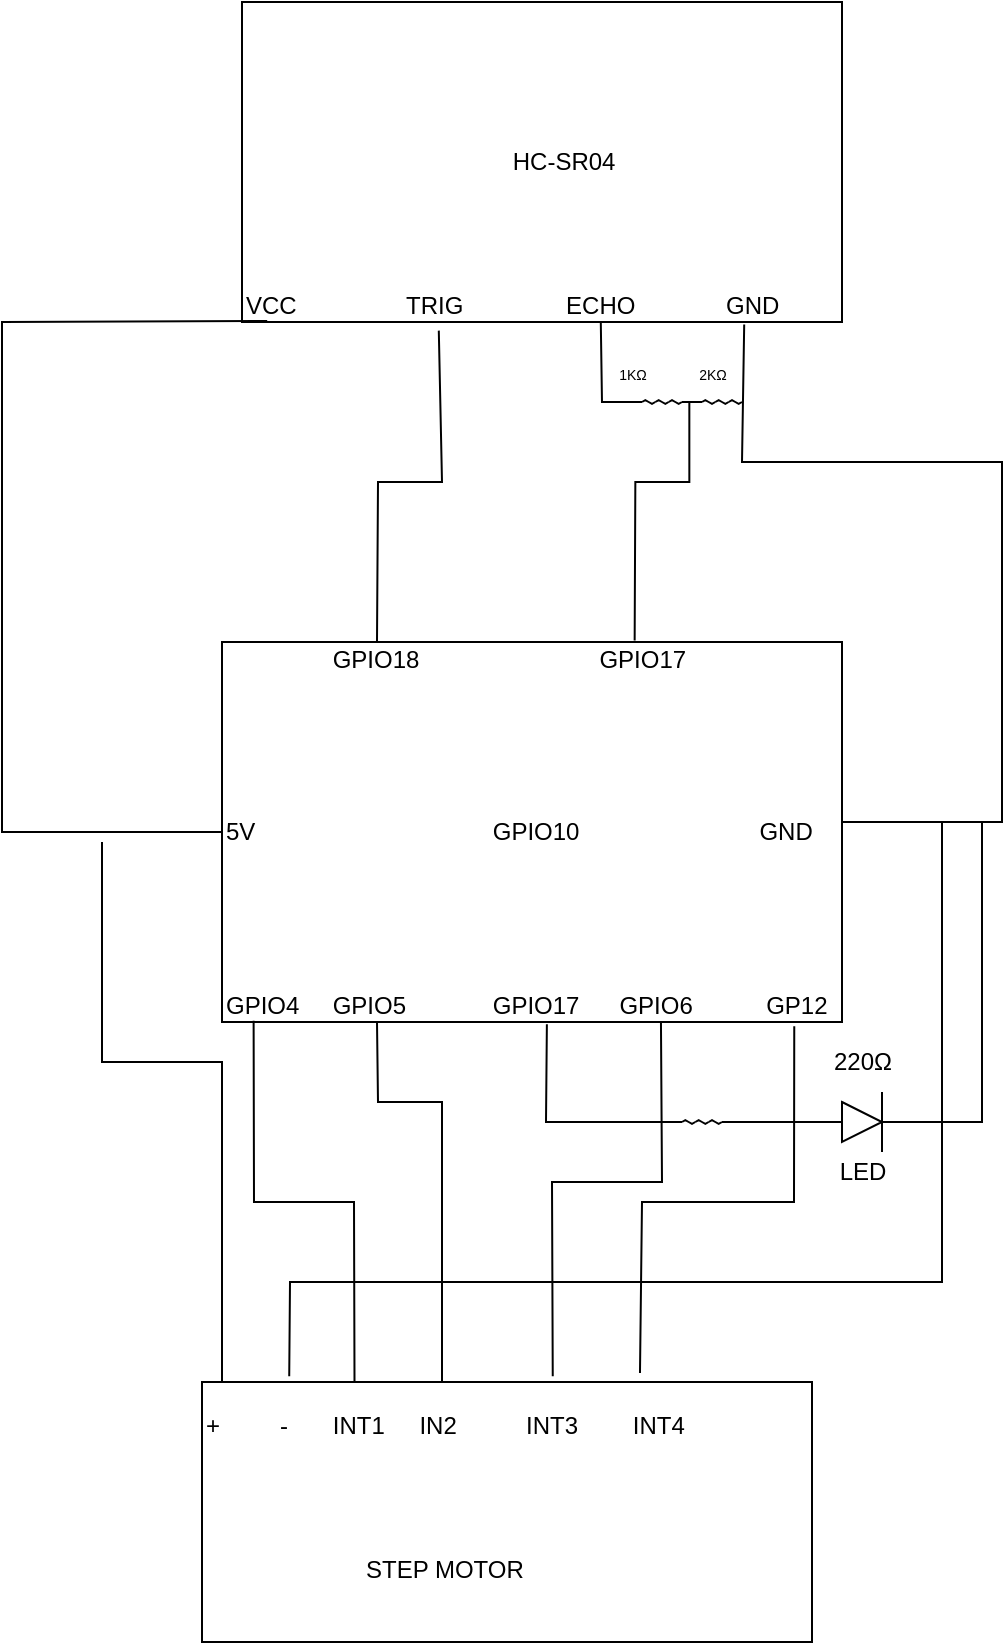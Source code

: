 <mxfile version="21.5.2" type="device">
  <diagram name="Page-1" id="HR97a0r6DX2Q4GomT__x">
    <mxGraphModel dx="1086" dy="577" grid="1" gridSize="10" guides="1" tooltips="1" connect="1" arrows="1" fold="1" page="1" pageScale="1" pageWidth="850" pageHeight="1100" math="0" shadow="0">
      <root>
        <mxCell id="0" />
        <mxCell id="1" parent="0" />
        <mxCell id="ev84bSYayLl21wjOV6-V-1" value="&lt;span style=&quot;white-space: pre;&quot;&gt;&#x9;&lt;/span&gt;&lt;span style=&quot;white-space: pre;&quot;&gt;&#x9;&lt;/span&gt;GPIO18&lt;span style=&quot;white-space: pre;&quot;&gt;&#x9;&lt;/span&gt;&lt;span style=&quot;white-space: pre;&quot;&gt;&#x9;&lt;/span&gt;&lt;span style=&quot;white-space: pre;&quot;&gt;&#x9;&lt;/span&gt;&lt;span style=&quot;white-space: pre;&quot;&gt;&#x9;&lt;/span&gt;GPIO17&lt;br&gt;&lt;br&gt;&lt;br&gt;&lt;br&gt;&lt;br&gt;&lt;br&gt;5V&lt;span style=&quot;white-space: pre;&quot;&gt;&#x9;&lt;/span&gt;&lt;span style=&quot;white-space: pre;&quot;&gt;&#x9;&lt;/span&gt;&lt;span style=&quot;white-space: pre;&quot;&gt;&#x9;&lt;/span&gt;&lt;span style=&quot;white-space: pre;&quot;&gt;&#x9;&lt;/span&gt;&lt;span style=&quot;white-space: pre;&quot;&gt;&#x9;&lt;/span&gt;GPIO10&lt;span style=&quot;white-space: pre;&quot;&gt;&#x9;&lt;/span&gt;&lt;span style=&quot;white-space: pre;&quot;&gt;&#x9;&lt;/span&gt;&lt;span style=&quot;white-space: pre;&quot;&gt;&#x9;&lt;/span&gt;&lt;span style=&quot;white-space: pre;&quot;&gt;&#x9;&lt;/span&gt;GND&lt;br&gt;&lt;br&gt;&lt;br&gt;&lt;br&gt;&lt;br&gt;&lt;br&gt;GPIO4&lt;span style=&quot;white-space: pre;&quot;&gt;&#x9;&lt;/span&gt;GPIO5&lt;span style=&quot;white-space: pre;&quot;&gt;&#x9;&lt;span style=&quot;white-space: pre;&quot;&gt;&#x9;&lt;/span&gt;&lt;/span&gt;GPIO17&lt;span style=&quot;white-space: pre;&quot;&gt;&#x9;&amp;nbsp;&lt;/span&gt;&amp;nbsp;&amp;nbsp;GPIO6&lt;span style=&quot;white-space: pre;&quot;&gt;&lt;span style=&quot;white-space: pre;&quot;&gt;&#x9;&lt;/span&gt;         &lt;/span&gt;GP12&lt;span style=&quot;white-space: pre;&quot;&gt;&#x9;&lt;/span&gt;&lt;br&gt;&lt;div style=&quot;text-align: center;&quot;&gt;&lt;/div&gt;" style="rounded=0;whiteSpace=wrap;html=1;align=left;" vertex="1" parent="1">
          <mxGeometry x="240" y="340" width="310" height="190" as="geometry" />
        </mxCell>
        <mxCell id="ev84bSYayLl21wjOV6-V-6" value="&lt;br&gt;&lt;br&gt;&lt;br&gt;&lt;br&gt;&lt;br&gt;&lt;span style=&quot;white-space: pre;&quot;&gt;&#x9;&lt;/span&gt;&lt;span style=&quot;white-space: pre;&quot;&gt;&#x9;&lt;/span&gt;&lt;span style=&quot;white-space: pre;&quot;&gt;&#x9;&lt;/span&gt;&lt;span style=&quot;white-space: pre;&quot;&gt;&#x9;&lt;/span&gt;&lt;span style=&quot;white-space: pre;&quot;&gt;&#x9;&lt;/span&gt;HC-SR04&lt;br&gt;&lt;br&gt;&lt;br&gt;&lt;br&gt;&lt;br&gt;VCC&lt;span style=&quot;white-space: pre;&quot;&gt;&#x9;&lt;/span&gt;&lt;span style=&quot;white-space: pre;&quot;&gt;&#x9;&lt;/span&gt;TRIG&lt;span style=&quot;white-space: pre;&quot;&gt;&#x9;&lt;/span&gt;&lt;span style=&quot;white-space: pre;&quot;&gt;&#x9;&lt;/span&gt;ECHO&lt;span style=&quot;white-space: pre;&quot;&gt;&#x9;&lt;/span&gt;&lt;span style=&quot;white-space: pre;&quot;&gt;&#x9;&lt;/span&gt;GND" style="rounded=0;whiteSpace=wrap;html=1;align=left;" vertex="1" parent="1">
          <mxGeometry x="250" y="20" width="300" height="160" as="geometry" />
        </mxCell>
        <mxCell id="ev84bSYayLl21wjOV6-V-7" value="&lt;span style=&quot;background-color: initial;&quot;&gt;+&amp;nbsp; &amp;nbsp; &amp;nbsp; &amp;nbsp; &amp;nbsp;-&lt;/span&gt;&lt;span style=&quot;background-color: initial; white-space: pre;&quot;&gt;&#x9;&lt;/span&gt;&lt;span style=&quot;background-color: initial;&quot;&gt;&amp;nbsp; &amp;nbsp;&lt;/span&gt;&lt;span style=&quot;background-color: initial;&quot;&gt;INT1&lt;/span&gt;&lt;span style=&quot;background-color: initial; white-space: pre;&quot;&gt;&#x9;&lt;/span&gt;&lt;span style=&quot;background-color: initial;&quot;&gt;IN2&lt;/span&gt;&lt;span style=&quot;background-color: initial; white-space: pre;&quot;&gt;&#x9;&lt;/span&gt;&lt;span style=&quot;background-color: initial; white-space: pre;&quot;&gt;&#x9;&lt;/span&gt;&lt;span style=&quot;background-color: initial;&quot;&gt;INT3&lt;/span&gt;&lt;span style=&quot;background-color: initial; white-space: pre;&quot;&gt;&#x9;&lt;/span&gt;&lt;span style=&quot;background-color: initial;&quot;&gt;INT4&lt;/span&gt;&lt;br&gt;&lt;br&gt;&lt;br&gt;&lt;br&gt;&lt;br&gt;&lt;span style=&quot;white-space: pre;&quot;&gt;&#x9;&lt;/span&gt;&lt;span style=&quot;white-space: pre;&quot;&gt;&#x9;&lt;/span&gt;&lt;span style=&quot;white-space: pre;&quot;&gt;&#x9;&lt;/span&gt;STEP MOTOR&lt;br&gt;&lt;br&gt;" style="rounded=0;whiteSpace=wrap;html=1;align=left;" vertex="1" parent="1">
          <mxGeometry x="230" y="710" width="305" height="130" as="geometry" />
        </mxCell>
        <mxCell id="ev84bSYayLl21wjOV6-V-8" value="" style="endArrow=none;html=1;rounded=0;entryX=0;entryY=0.5;entryDx=0;entryDy=0;exitX=0.042;exitY=0.997;exitDx=0;exitDy=0;exitPerimeter=0;" edge="1" parent="1" source="ev84bSYayLl21wjOV6-V-6" target="ev84bSYayLl21wjOV6-V-1">
          <mxGeometry width="50" height="50" relative="1" as="geometry">
            <mxPoint x="190" y="430" as="sourcePoint" />
            <mxPoint x="230" y="450" as="targetPoint" />
            <Array as="points">
              <mxPoint x="130" y="180" />
              <mxPoint x="130" y="280" />
              <mxPoint x="130" y="435" />
            </Array>
          </mxGeometry>
        </mxCell>
        <mxCell id="ev84bSYayLl21wjOV6-V-9" value="" style="endArrow=none;html=1;rounded=0;entryX=0.328;entryY=1.027;entryDx=0;entryDy=0;entryPerimeter=0;exitX=0.25;exitY=0;exitDx=0;exitDy=0;" edge="1" parent="1" source="ev84bSYayLl21wjOV6-V-1" target="ev84bSYayLl21wjOV6-V-6">
          <mxGeometry width="50" height="50" relative="1" as="geometry">
            <mxPoint x="250" y="440" as="sourcePoint" />
            <mxPoint x="300" y="390" as="targetPoint" />
            <Array as="points">
              <mxPoint x="318" y="260" />
              <mxPoint x="350" y="260" />
            </Array>
          </mxGeometry>
        </mxCell>
        <mxCell id="ev84bSYayLl21wjOV6-V-15" value="" style="group" vertex="1" connectable="0" parent="1">
          <mxGeometry x="450" y="220" width="20" as="geometry" />
        </mxCell>
        <mxCell id="ev84bSYayLl21wjOV6-V-12" value="" style="edgeStyle=isometricEdgeStyle;endArrow=none;html=1;rounded=0;elbow=horizontal;" edge="1" parent="ev84bSYayLl21wjOV6-V-15">
          <mxGeometry width="50" height="100" relative="1" as="geometry">
            <mxPoint x="6.667" as="sourcePoint" />
            <mxPoint x="13.333" as="targetPoint" />
          </mxGeometry>
        </mxCell>
        <mxCell id="ev84bSYayLl21wjOV6-V-13" value="" style="edgeStyle=isometricEdgeStyle;endArrow=none;html=1;rounded=0;elbow=horizontal;" edge="1" parent="ev84bSYayLl21wjOV6-V-15">
          <mxGeometry width="50" height="100" relative="1" as="geometry">
            <mxPoint x="13.333" as="sourcePoint" />
            <mxPoint x="20" as="targetPoint" />
          </mxGeometry>
        </mxCell>
        <mxCell id="ev84bSYayLl21wjOV6-V-14" value="" style="edgeStyle=isometricEdgeStyle;endArrow=none;html=1;rounded=0;elbow=horizontal;" edge="1" parent="ev84bSYayLl21wjOV6-V-15">
          <mxGeometry width="50" height="100" relative="1" as="geometry">
            <mxPoint as="sourcePoint" />
            <mxPoint x="6.667" as="targetPoint" />
          </mxGeometry>
        </mxCell>
        <mxCell id="ev84bSYayLl21wjOV6-V-17" value="" style="endArrow=none;html=1;rounded=0;entryX=0.598;entryY=1.002;entryDx=0;entryDy=0;entryPerimeter=0;" edge="1" parent="1" target="ev84bSYayLl21wjOV6-V-6">
          <mxGeometry width="50" height="50" relative="1" as="geometry">
            <mxPoint x="450" y="220" as="sourcePoint" />
            <mxPoint x="470" y="210" as="targetPoint" />
            <Array as="points">
              <mxPoint x="430" y="220" />
            </Array>
          </mxGeometry>
        </mxCell>
        <mxCell id="ev84bSYayLl21wjOV6-V-18" value="" style="endArrow=none;html=1;rounded=0;" edge="1" parent="1">
          <mxGeometry width="50" height="50" relative="1" as="geometry">
            <mxPoint x="480" y="220" as="sourcePoint" />
            <mxPoint x="470" y="220" as="targetPoint" />
          </mxGeometry>
        </mxCell>
        <mxCell id="ev84bSYayLl21wjOV6-V-23" value="" style="group" vertex="1" connectable="0" parent="1">
          <mxGeometry x="480" y="220" width="20" as="geometry" />
        </mxCell>
        <mxCell id="ev84bSYayLl21wjOV6-V-24" value="" style="edgeStyle=isometricEdgeStyle;endArrow=none;html=1;rounded=0;elbow=horizontal;" edge="1" parent="ev84bSYayLl21wjOV6-V-23">
          <mxGeometry width="50" height="100" relative="1" as="geometry">
            <mxPoint x="6.667" as="sourcePoint" />
            <mxPoint x="13.333" as="targetPoint" />
          </mxGeometry>
        </mxCell>
        <mxCell id="ev84bSYayLl21wjOV6-V-25" value="" style="edgeStyle=isometricEdgeStyle;endArrow=none;html=1;rounded=0;elbow=horizontal;" edge="1" parent="ev84bSYayLl21wjOV6-V-23">
          <mxGeometry width="50" height="100" relative="1" as="geometry">
            <mxPoint x="13.333" as="sourcePoint" />
            <mxPoint x="20" as="targetPoint" />
          </mxGeometry>
        </mxCell>
        <mxCell id="ev84bSYayLl21wjOV6-V-26" value="" style="edgeStyle=isometricEdgeStyle;endArrow=none;html=1;rounded=0;elbow=horizontal;" edge="1" parent="ev84bSYayLl21wjOV6-V-23">
          <mxGeometry width="50" height="100" relative="1" as="geometry">
            <mxPoint as="sourcePoint" />
            <mxPoint x="6.667" as="targetPoint" />
          </mxGeometry>
        </mxCell>
        <mxCell id="ev84bSYayLl21wjOV6-V-27" value="" style="endArrow=none;html=1;rounded=0;exitX=0.686;exitY=-0.004;exitDx=0;exitDy=0;exitPerimeter=0;" edge="1" parent="1">
          <mxGeometry width="50" height="50" relative="1" as="geometry">
            <mxPoint x="446.33" y="339.24" as="sourcePoint" />
            <mxPoint x="473.67" y="220" as="targetPoint" />
            <Array as="points">
              <mxPoint x="446.67" y="260" />
              <mxPoint x="473.67" y="260" />
            </Array>
          </mxGeometry>
        </mxCell>
        <mxCell id="ev84bSYayLl21wjOV6-V-28" value="" style="endArrow=none;html=1;rounded=0;entryX=0.837;entryY=1.008;entryDx=0;entryDy=0;entryPerimeter=0;exitX=1;exitY=0.474;exitDx=0;exitDy=0;exitPerimeter=0;" edge="1" parent="1" source="ev84bSYayLl21wjOV6-V-1" target="ev84bSYayLl21wjOV6-V-6">
          <mxGeometry width="50" height="50" relative="1" as="geometry">
            <mxPoint x="410" y="340" as="sourcePoint" />
            <mxPoint x="460" y="290" as="targetPoint" />
            <Array as="points">
              <mxPoint x="630" y="430" />
              <mxPoint x="630" y="250" />
              <mxPoint x="500" y="250" />
            </Array>
          </mxGeometry>
        </mxCell>
        <mxCell id="ev84bSYayLl21wjOV6-V-30" value="" style="endArrow=none;html=1;rounded=0;exitX=0;exitY=0;exitDx=0;exitDy=0;" edge="1" parent="1">
          <mxGeometry width="50" height="50" relative="1" as="geometry">
            <mxPoint x="240" y="710" as="sourcePoint" />
            <mxPoint x="180" y="440" as="targetPoint" />
            <Array as="points">
              <mxPoint x="240" y="550" />
              <mxPoint x="180" y="550" />
            </Array>
          </mxGeometry>
        </mxCell>
        <mxCell id="ev84bSYayLl21wjOV6-V-31" value="" style="endArrow=none;html=1;rounded=0;exitX=0.143;exitY=-0.022;exitDx=0;exitDy=0;exitPerimeter=0;" edge="1" parent="1" source="ev84bSYayLl21wjOV6-V-7">
          <mxGeometry width="50" height="50" relative="1" as="geometry">
            <mxPoint x="350" y="660" as="sourcePoint" />
            <mxPoint x="600" y="430" as="targetPoint" />
            <Array as="points">
              <mxPoint x="274" y="660" />
              <mxPoint x="600" y="660" />
            </Array>
          </mxGeometry>
        </mxCell>
        <mxCell id="ev84bSYayLl21wjOV6-V-32" value="" style="endArrow=none;html=1;rounded=0;entryX=0.051;entryY=0.997;entryDx=0;entryDy=0;entryPerimeter=0;exitX=0.25;exitY=0;exitDx=0;exitDy=0;" edge="1" parent="1" source="ev84bSYayLl21wjOV6-V-7" target="ev84bSYayLl21wjOV6-V-1">
          <mxGeometry width="50" height="50" relative="1" as="geometry">
            <mxPoint x="350" y="660" as="sourcePoint" />
            <mxPoint x="400" y="610" as="targetPoint" />
            <Array as="points">
              <mxPoint x="306" y="620" />
              <mxPoint x="256" y="620" />
            </Array>
          </mxGeometry>
        </mxCell>
        <mxCell id="ev84bSYayLl21wjOV6-V-33" value="" style="endArrow=none;html=1;rounded=0;entryX=0.25;entryY=1;entryDx=0;entryDy=0;exitX=0.25;exitY=0;exitDx=0;exitDy=0;" edge="1" parent="1" target="ev84bSYayLl21wjOV6-V-1">
          <mxGeometry width="50" height="50" relative="1" as="geometry">
            <mxPoint x="350" y="710" as="sourcePoint" />
            <mxPoint x="300" y="529" as="targetPoint" />
            <Array as="points">
              <mxPoint x="350" y="570" />
              <mxPoint x="318" y="570" />
            </Array>
          </mxGeometry>
        </mxCell>
        <mxCell id="ev84bSYayLl21wjOV6-V-34" value="" style="endArrow=none;html=1;rounded=0;entryX=0.708;entryY=1.001;entryDx=0;entryDy=0;entryPerimeter=0;exitX=0.575;exitY=-0.022;exitDx=0;exitDy=0;exitPerimeter=0;" edge="1" parent="1" source="ev84bSYayLl21wjOV6-V-7" target="ev84bSYayLl21wjOV6-V-1">
          <mxGeometry width="50" height="50" relative="1" as="geometry">
            <mxPoint x="350" y="660" as="sourcePoint" />
            <mxPoint x="400" y="610" as="targetPoint" />
            <Array as="points">
              <mxPoint x="405" y="610" />
              <mxPoint x="460" y="610" />
            </Array>
          </mxGeometry>
        </mxCell>
        <mxCell id="ev84bSYayLl21wjOV6-V-35" value="" style="endArrow=none;html=1;rounded=0;entryX=0.923;entryY=1.011;entryDx=0;entryDy=0;entryPerimeter=0;exitX=0.718;exitY=-0.035;exitDx=0;exitDy=0;exitPerimeter=0;" edge="1" parent="1" source="ev84bSYayLl21wjOV6-V-7" target="ev84bSYayLl21wjOV6-V-1">
          <mxGeometry width="50" height="50" relative="1" as="geometry">
            <mxPoint x="350" y="660" as="sourcePoint" />
            <mxPoint x="400" y="610" as="targetPoint" />
            <Array as="points">
              <mxPoint x="450" y="620" />
              <mxPoint x="526" y="620" />
            </Array>
          </mxGeometry>
        </mxCell>
        <mxCell id="ev84bSYayLl21wjOV6-V-36" value="" style="endArrow=none;html=1;rounded=0;entryX=0.524;entryY=1.006;entryDx=0;entryDy=0;entryPerimeter=0;" edge="1" parent="1" target="ev84bSYayLl21wjOV6-V-1">
          <mxGeometry width="50" height="50" relative="1" as="geometry">
            <mxPoint x="470" y="580" as="sourcePoint" />
            <mxPoint x="480" y="600" as="targetPoint" />
            <Array as="points">
              <mxPoint x="402" y="580" />
            </Array>
          </mxGeometry>
        </mxCell>
        <mxCell id="ev84bSYayLl21wjOV6-V-37" value="" style="group" vertex="1" connectable="0" parent="1">
          <mxGeometry x="470" y="580" width="20" as="geometry" />
        </mxCell>
        <mxCell id="ev84bSYayLl21wjOV6-V-38" value="" style="edgeStyle=isometricEdgeStyle;endArrow=none;html=1;rounded=0;elbow=horizontal;" edge="1" parent="ev84bSYayLl21wjOV6-V-37">
          <mxGeometry width="50" height="100" relative="1" as="geometry">
            <mxPoint x="6.667" as="sourcePoint" />
            <mxPoint x="13.333" as="targetPoint" />
          </mxGeometry>
        </mxCell>
        <mxCell id="ev84bSYayLl21wjOV6-V-39" value="" style="edgeStyle=isometricEdgeStyle;endArrow=none;html=1;rounded=0;elbow=horizontal;" edge="1" parent="ev84bSYayLl21wjOV6-V-37">
          <mxGeometry width="50" height="100" relative="1" as="geometry">
            <mxPoint x="13.333" as="sourcePoint" />
            <mxPoint x="20" as="targetPoint" />
          </mxGeometry>
        </mxCell>
        <mxCell id="ev84bSYayLl21wjOV6-V-40" value="" style="edgeStyle=isometricEdgeStyle;endArrow=none;html=1;rounded=0;elbow=horizontal;" edge="1" parent="ev84bSYayLl21wjOV6-V-37">
          <mxGeometry width="50" height="100" relative="1" as="geometry">
            <mxPoint as="sourcePoint" />
            <mxPoint x="6.667" as="targetPoint" />
          </mxGeometry>
        </mxCell>
        <mxCell id="ev84bSYayLl21wjOV6-V-41" value="" style="endArrow=none;html=1;rounded=0;" edge="1" parent="1">
          <mxGeometry width="50" height="50" relative="1" as="geometry">
            <mxPoint x="550" y="580" as="sourcePoint" />
            <mxPoint x="490" y="580" as="targetPoint" />
          </mxGeometry>
        </mxCell>
        <mxCell id="ev84bSYayLl21wjOV6-V-42" value="" style="triangle;whiteSpace=wrap;html=1;" vertex="1" parent="1">
          <mxGeometry x="550" y="570" width="20" height="20" as="geometry" />
        </mxCell>
        <mxCell id="ev84bSYayLl21wjOV6-V-43" value="" style="endArrow=none;html=1;rounded=0;edgeStyle=orthogonalEdgeStyle;" edge="1" parent="1">
          <mxGeometry width="50" height="50" relative="1" as="geometry">
            <mxPoint x="570" y="595" as="sourcePoint" />
            <mxPoint x="570" y="565" as="targetPoint" />
          </mxGeometry>
        </mxCell>
        <mxCell id="ev84bSYayLl21wjOV6-V-44" value="" style="endArrow=none;html=1;rounded=0;exitX=1;exitY=0.5;exitDx=0;exitDy=0;" edge="1" parent="1" source="ev84bSYayLl21wjOV6-V-42">
          <mxGeometry width="50" height="50" relative="1" as="geometry">
            <mxPoint x="430" y="650" as="sourcePoint" />
            <mxPoint x="620" y="430" as="targetPoint" />
            <Array as="points">
              <mxPoint x="620" y="580" />
            </Array>
          </mxGeometry>
        </mxCell>
        <mxCell id="ev84bSYayLl21wjOV6-V-46" value="LED" style="text;html=1;align=center;verticalAlign=middle;resizable=0;points=[];autosize=1;fillColor=none;" vertex="1" parent="1">
          <mxGeometry x="535" y="590" width="50" height="30" as="geometry" />
        </mxCell>
        <mxCell id="ev84bSYayLl21wjOV6-V-47" value="&lt;font style=&quot;font-size: 7px;&quot;&gt;2K&lt;/font&gt;&lt;font style=&quot;font-size: 7px;&quot;&gt;Ω&lt;/font&gt;" style="text;html=1;align=center;verticalAlign=middle;resizable=0;points=[];autosize=1;fillColor=none;" vertex="1" parent="1">
          <mxGeometry x="465" y="190" width="40" height="30" as="geometry" />
        </mxCell>
        <mxCell id="ev84bSYayLl21wjOV6-V-48" value="220Ω" style="text;html=1;align=center;verticalAlign=middle;resizable=0;points=[];autosize=1;fillColor=none;" vertex="1" parent="1">
          <mxGeometry x="535" y="535" width="50" height="30" as="geometry" />
        </mxCell>
        <mxCell id="ev84bSYayLl21wjOV6-V-49" value="&lt;font style=&quot;font-size: 7px;&quot;&gt;1K&lt;/font&gt;&lt;font style=&quot;font-size: 7px;&quot;&gt;Ω&lt;/font&gt;" style="text;html=1;align=center;verticalAlign=middle;resizable=0;points=[];autosize=1;fillColor=none;" vertex="1" parent="1">
          <mxGeometry x="425" y="190" width="40" height="30" as="geometry" />
        </mxCell>
      </root>
    </mxGraphModel>
  </diagram>
</mxfile>
